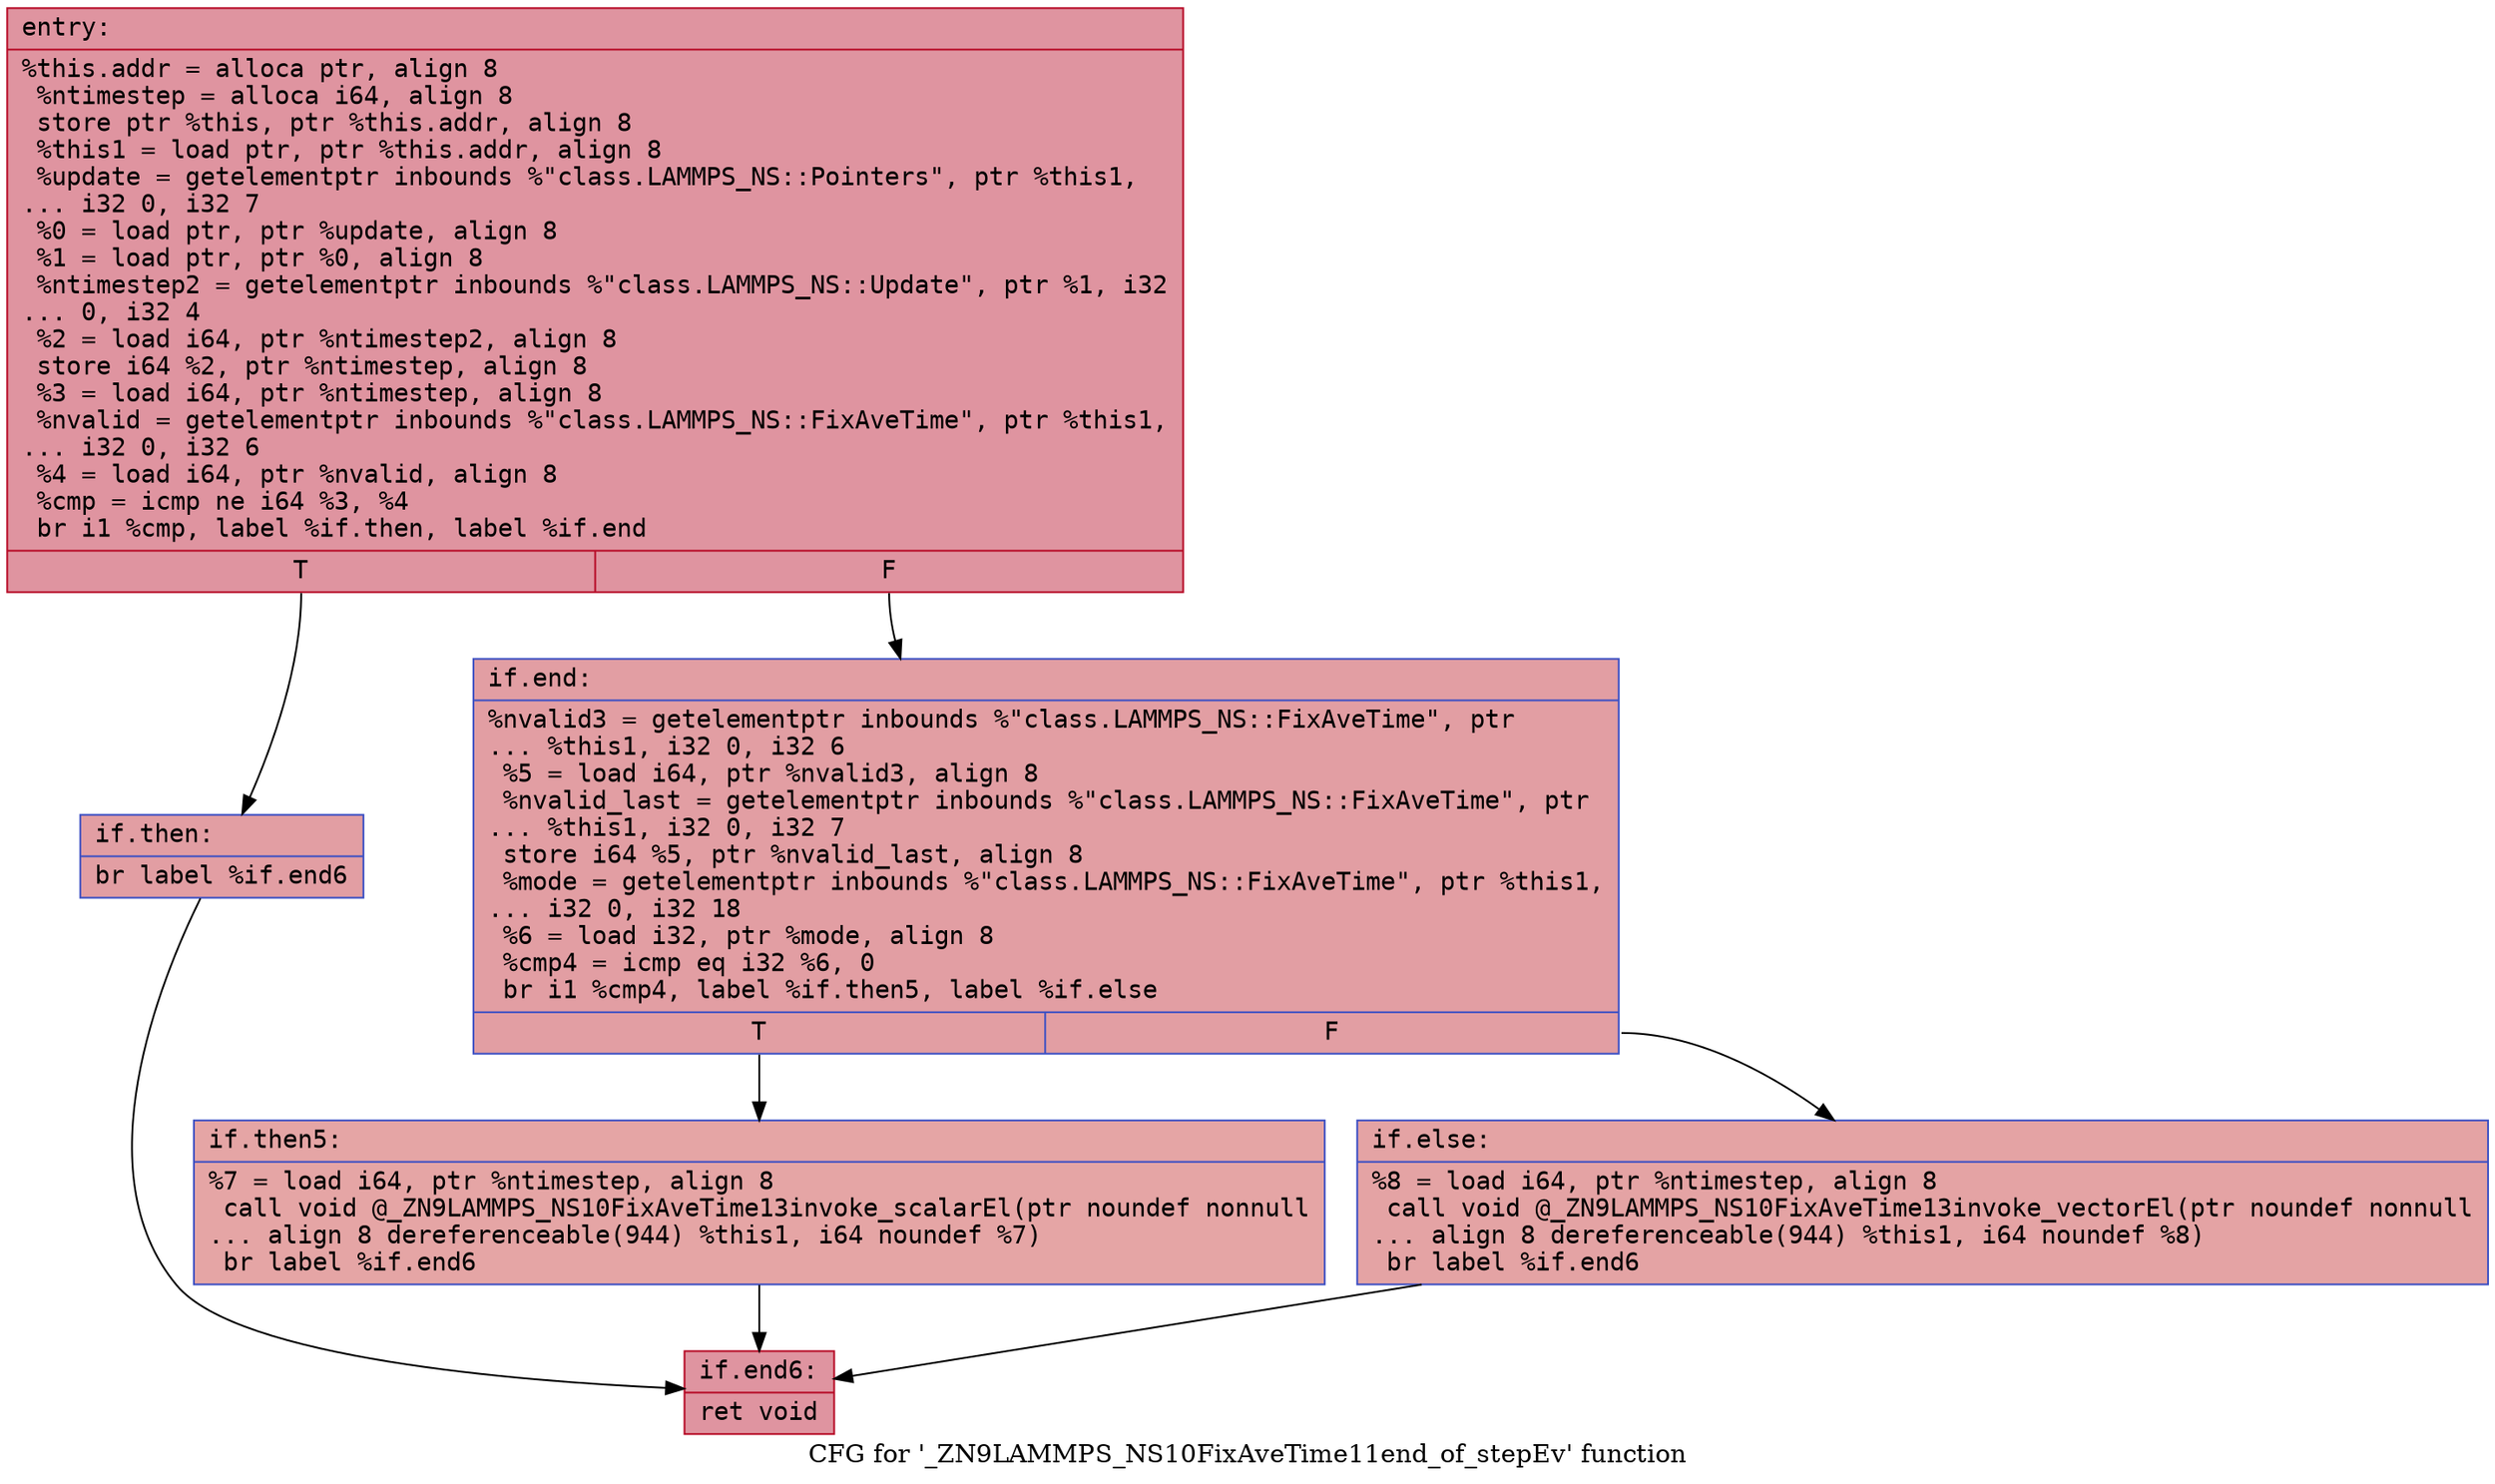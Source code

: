 digraph "CFG for '_ZN9LAMMPS_NS10FixAveTime11end_of_stepEv' function" {
	label="CFG for '_ZN9LAMMPS_NS10FixAveTime11end_of_stepEv' function";

	Node0x560f93b44f40 [shape=record,color="#b70d28ff", style=filled, fillcolor="#b70d2870" fontname="Courier",label="{entry:\l|  %this.addr = alloca ptr, align 8\l  %ntimestep = alloca i64, align 8\l  store ptr %this, ptr %this.addr, align 8\l  %this1 = load ptr, ptr %this.addr, align 8\l  %update = getelementptr inbounds %\"class.LAMMPS_NS::Pointers\", ptr %this1,\l... i32 0, i32 7\l  %0 = load ptr, ptr %update, align 8\l  %1 = load ptr, ptr %0, align 8\l  %ntimestep2 = getelementptr inbounds %\"class.LAMMPS_NS::Update\", ptr %1, i32\l... 0, i32 4\l  %2 = load i64, ptr %ntimestep2, align 8\l  store i64 %2, ptr %ntimestep, align 8\l  %3 = load i64, ptr %ntimestep, align 8\l  %nvalid = getelementptr inbounds %\"class.LAMMPS_NS::FixAveTime\", ptr %this1,\l... i32 0, i32 6\l  %4 = load i64, ptr %nvalid, align 8\l  %cmp = icmp ne i64 %3, %4\l  br i1 %cmp, label %if.then, label %if.end\l|{<s0>T|<s1>F}}"];
	Node0x560f93b44f40:s0 -> Node0x560f93b45810[tooltip="entry -> if.then\nProbability 50.00%" ];
	Node0x560f93b44f40:s1 -> Node0x560f93b45880[tooltip="entry -> if.end\nProbability 50.00%" ];
	Node0x560f93b45810 [shape=record,color="#3d50c3ff", style=filled, fillcolor="#be242e70" fontname="Courier",label="{if.then:\l|  br label %if.end6\l}"];
	Node0x560f93b45810 -> Node0x560f93b459a0[tooltip="if.then -> if.end6\nProbability 100.00%" ];
	Node0x560f93b45880 [shape=record,color="#3d50c3ff", style=filled, fillcolor="#be242e70" fontname="Courier",label="{if.end:\l|  %nvalid3 = getelementptr inbounds %\"class.LAMMPS_NS::FixAveTime\", ptr\l... %this1, i32 0, i32 6\l  %5 = load i64, ptr %nvalid3, align 8\l  %nvalid_last = getelementptr inbounds %\"class.LAMMPS_NS::FixAveTime\", ptr\l... %this1, i32 0, i32 7\l  store i64 %5, ptr %nvalid_last, align 8\l  %mode = getelementptr inbounds %\"class.LAMMPS_NS::FixAveTime\", ptr %this1,\l... i32 0, i32 18\l  %6 = load i32, ptr %mode, align 8\l  %cmp4 = icmp eq i32 %6, 0\l  br i1 %cmp4, label %if.then5, label %if.else\l|{<s0>T|<s1>F}}"];
	Node0x560f93b45880:s0 -> Node0x560f93b46120[tooltip="if.end -> if.then5\nProbability 37.50%" ];
	Node0x560f93b45880:s1 -> Node0x560f93b461a0[tooltip="if.end -> if.else\nProbability 62.50%" ];
	Node0x560f93b46120 [shape=record,color="#3d50c3ff", style=filled, fillcolor="#c5333470" fontname="Courier",label="{if.then5:\l|  %7 = load i64, ptr %ntimestep, align 8\l  call void @_ZN9LAMMPS_NS10FixAveTime13invoke_scalarEl(ptr noundef nonnull\l... align 8 dereferenceable(944) %this1, i64 noundef %7)\l  br label %if.end6\l}"];
	Node0x560f93b46120 -> Node0x560f93b459a0[tooltip="if.then5 -> if.end6\nProbability 100.00%" ];
	Node0x560f93b461a0 [shape=record,color="#3d50c3ff", style=filled, fillcolor="#c32e3170" fontname="Courier",label="{if.else:\l|  %8 = load i64, ptr %ntimestep, align 8\l  call void @_ZN9LAMMPS_NS10FixAveTime13invoke_vectorEl(ptr noundef nonnull\l... align 8 dereferenceable(944) %this1, i64 noundef %8)\l  br label %if.end6\l}"];
	Node0x560f93b461a0 -> Node0x560f93b459a0[tooltip="if.else -> if.end6\nProbability 100.00%" ];
	Node0x560f93b459a0 [shape=record,color="#b70d28ff", style=filled, fillcolor="#b70d2870" fontname="Courier",label="{if.end6:\l|  ret void\l}"];
}
